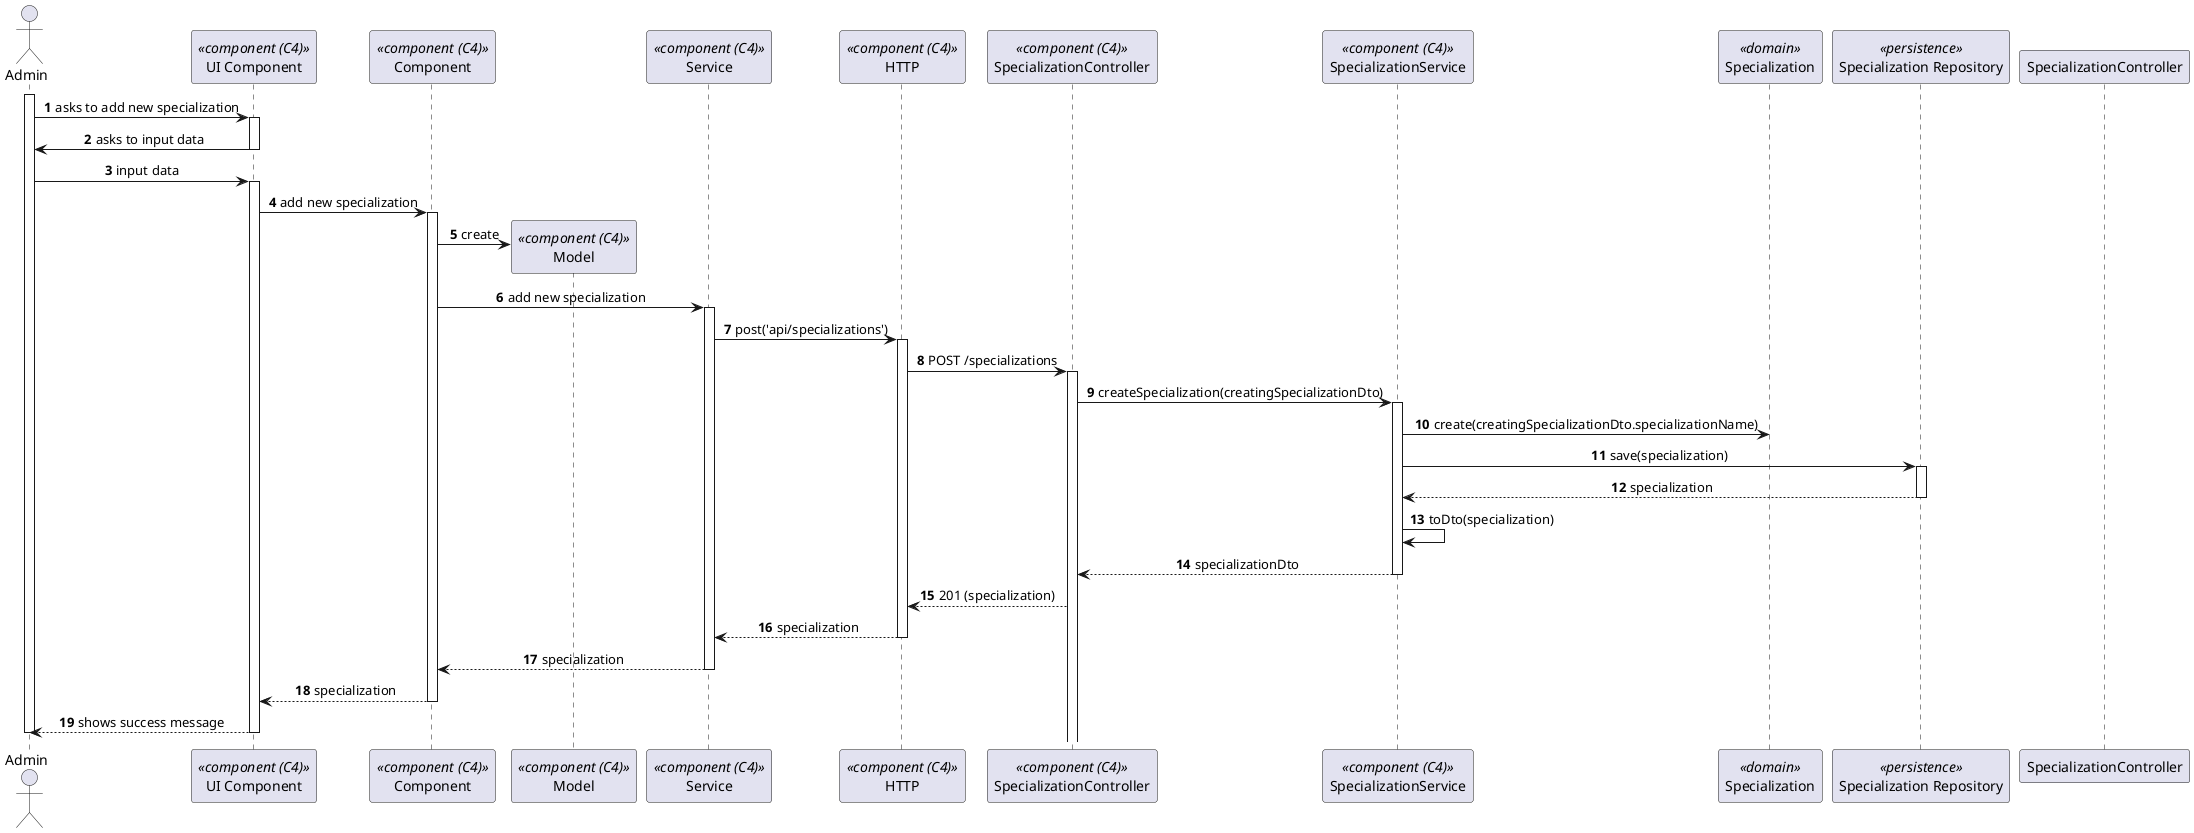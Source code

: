 @startuml process-view
autonumber
skinparam DefaultTextAlignment center
actor Admin as "Admin"
participant ComponentUI as "UI Component" <<component (C4)>>
participant Component as "Component" <<component (C4)>>
participant Model as "Model" <<component (C4)>>
participant Service as "Service" <<component (C4)>>
participant HTTP as "HTTP" <<component (C4)>>
participant SpecializationsController as "SpecializationController" <<component (C4)>>
participant SpecializationService as "SpecializationService" <<component (C4)>>
participant Specialization as "Specialization" <<domain>>
participant SpecializationRepo as "Specialization Repository" <<persistence>>

activate Admin

    Admin -> ComponentUI : asks to add new specialization
    activate ComponentUI

        ComponentUI -> Admin : asks to input data

    deactivate ComponentUI

    Admin -> ComponentUI : input data
    
    activate ComponentUI
    
        ComponentUI -> Component : add new specialization
        activate Component

            Component -> Model** : create
            
            Component -> Service : add new specialization
            activate Service

                Service -> HTTP : post('api/specializations')

                activate HTTP
                    HTTP -> SpecializationsController : POST /specializations

                    activate SpecializationsController

                    SpecializationsController -> SpecializationService : createSpecialization(creatingSpecializationDto)

                    activate SpecializationService 

                    SpecializationService -> Specialization : create(creatingSpecializationDto.specializationName)

                    SpecializationService -> SpecializationRepo : save(specialization)

                    activate SpecializationRepo

                    SpecializationRepo --> SpecializationService : specialization

                    deactivate SpecializationRepo

                    SpecializationService -> SpecializationService : toDto(specialization)

                    SpecializationService --> SpecializationsController : specializationDto

                    deactivate SpecializationService

                    SpecializationsController --> HTTP : 201 (specialization)

                    deactivate SpecializationController

                    HTTP --> Service : specialization

                deactivate HTTP

                Service --> Component : specialization
            deactivate Service

            Component --> ComponentUI : specialization
        deactivate Component

    Admin <-- ComponentUI : shows success message
    deactivate ComponentUI

deactivate Admin

@enduml